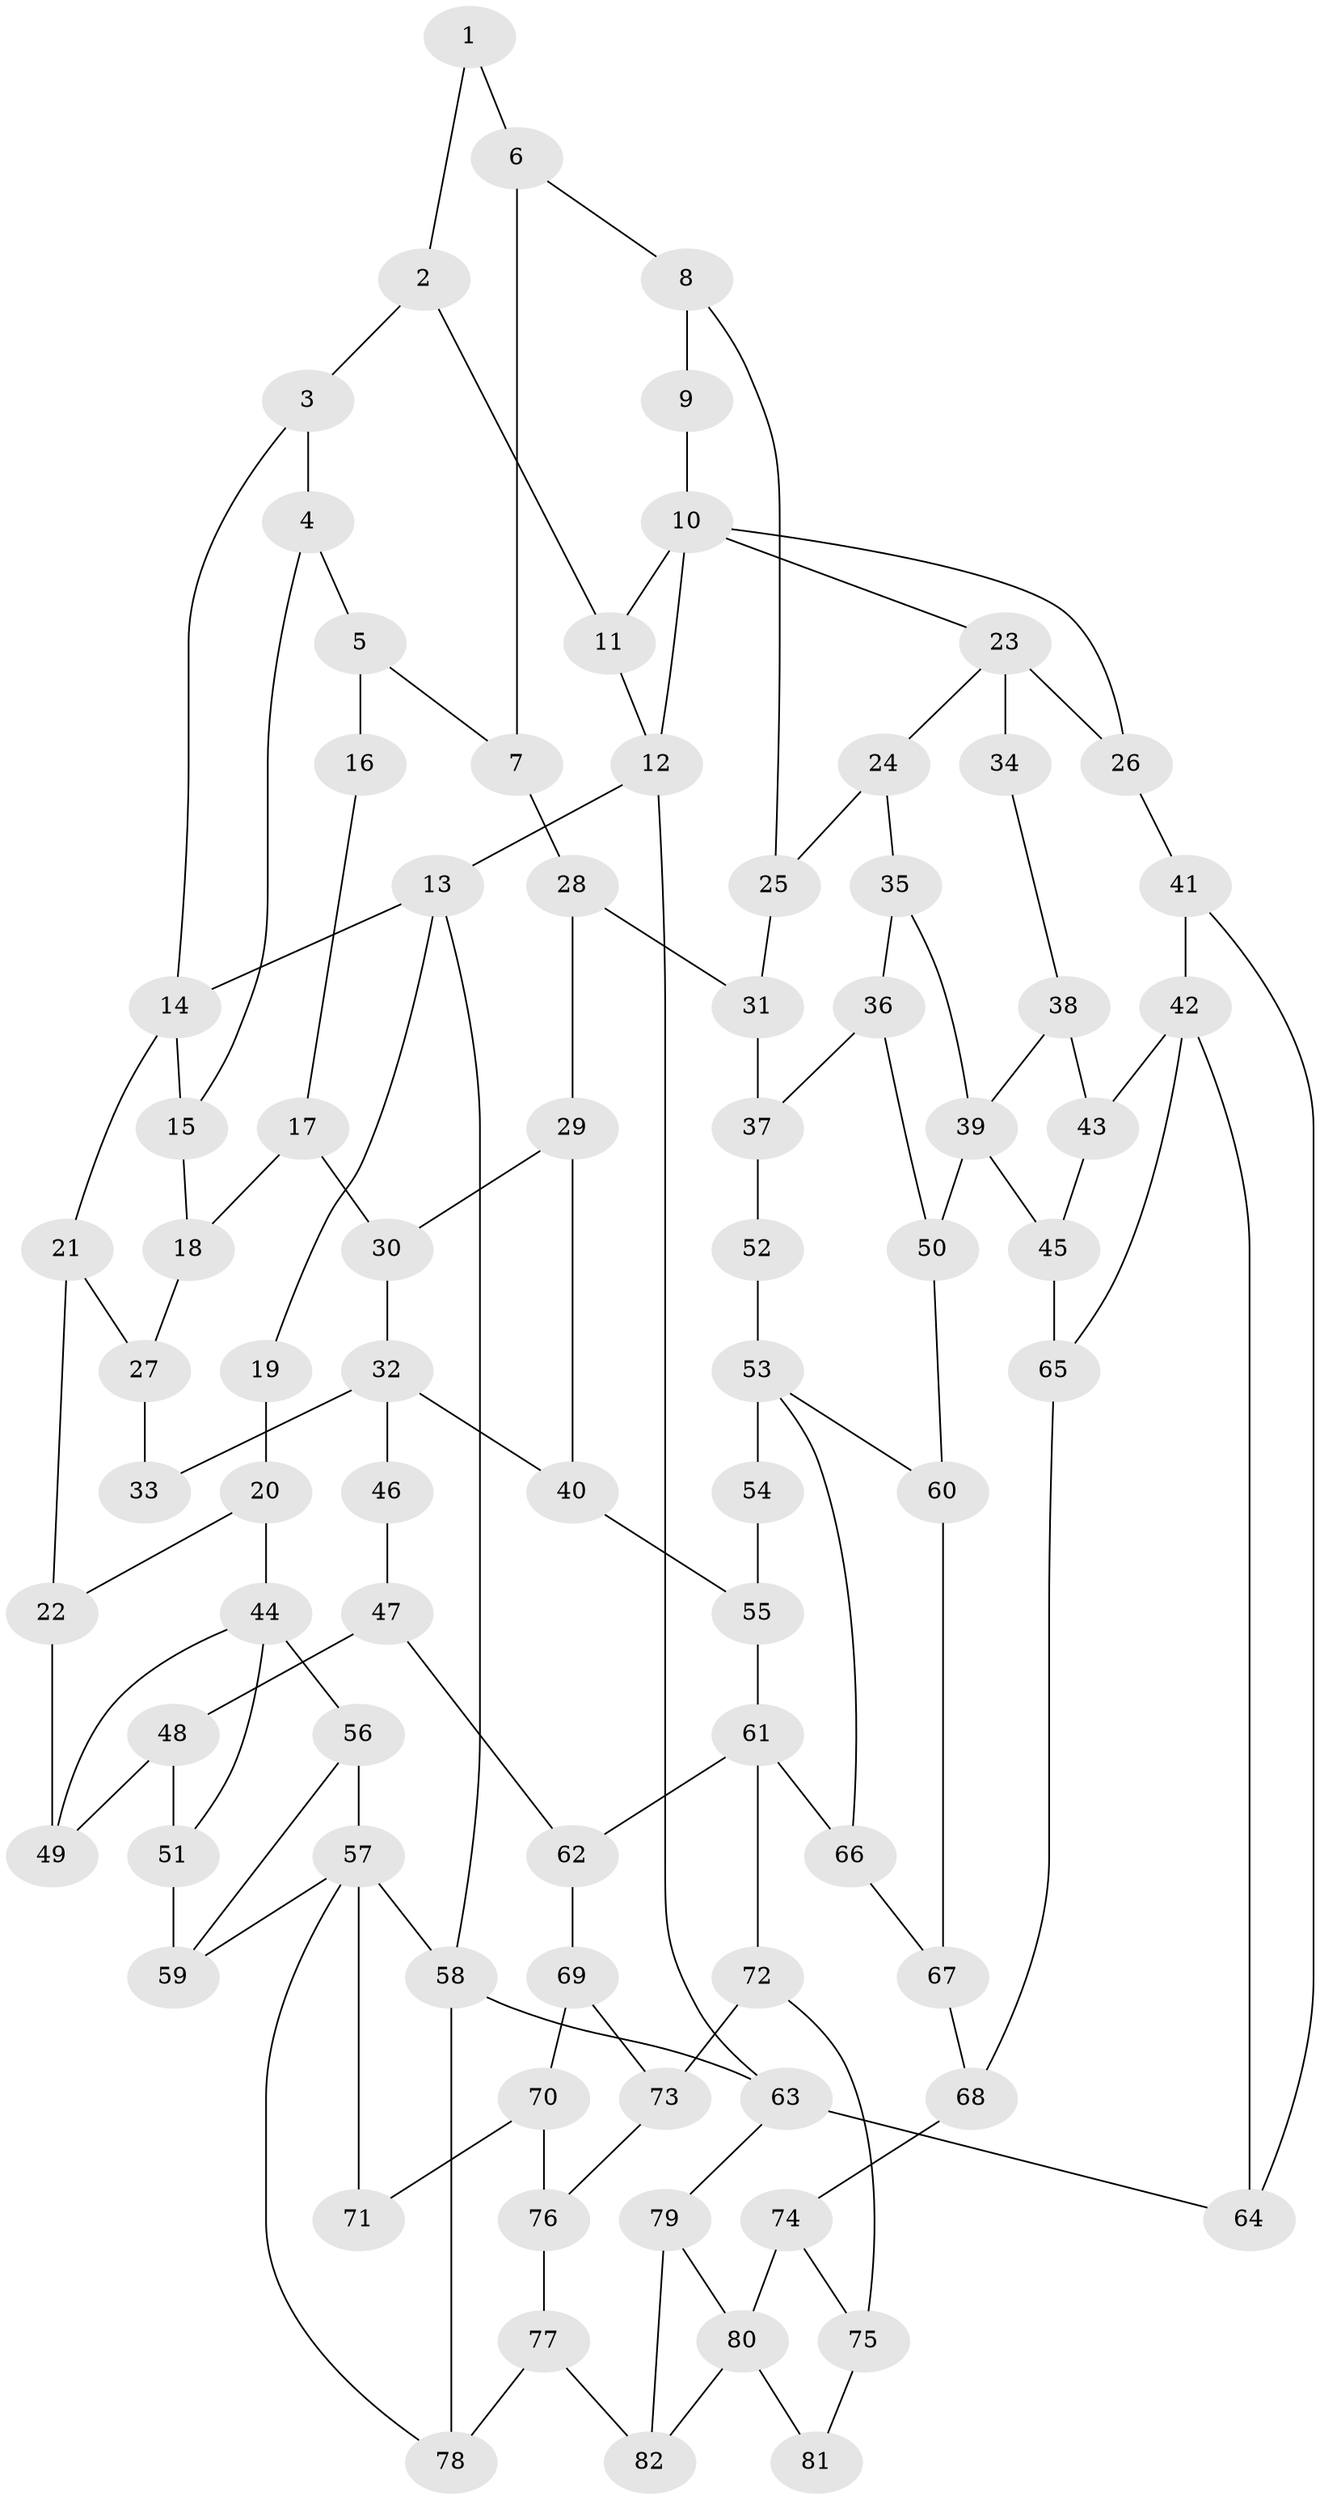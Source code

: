 // original degree distribution, {3: 0.0603448275862069, 4: 0.19827586206896552, 5: 0.47413793103448276, 6: 0.2672413793103448}
// Generated by graph-tools (version 1.1) at 2025/54/03/04/25 22:54:32]
// undirected, 82 vertices, 126 edges
graph export_dot {
  node [color=gray90,style=filled];
  1;
  2;
  3;
  4;
  5;
  6;
  7;
  8;
  9;
  10;
  11;
  12;
  13;
  14;
  15;
  16;
  17;
  18;
  19;
  20;
  21;
  22;
  23;
  24;
  25;
  26;
  27;
  28;
  29;
  30;
  31;
  32;
  33;
  34;
  35;
  36;
  37;
  38;
  39;
  40;
  41;
  42;
  43;
  44;
  45;
  46;
  47;
  48;
  49;
  50;
  51;
  52;
  53;
  54;
  55;
  56;
  57;
  58;
  59;
  60;
  61;
  62;
  63;
  64;
  65;
  66;
  67;
  68;
  69;
  70;
  71;
  72;
  73;
  74;
  75;
  76;
  77;
  78;
  79;
  80;
  81;
  82;
  1 -- 2 [weight=1.0];
  1 -- 6 [weight=1.0];
  2 -- 3 [weight=1.0];
  2 -- 11 [weight=1.0];
  3 -- 4 [weight=1.0];
  3 -- 14 [weight=1.0];
  4 -- 5 [weight=1.0];
  4 -- 15 [weight=1.0];
  5 -- 7 [weight=1.0];
  5 -- 16 [weight=2.0];
  6 -- 7 [weight=1.0];
  6 -- 8 [weight=1.0];
  7 -- 28 [weight=1.0];
  8 -- 9 [weight=1.0];
  8 -- 25 [weight=1.0];
  9 -- 10 [weight=2.0];
  10 -- 11 [weight=1.0];
  10 -- 12 [weight=1.0];
  10 -- 23 [weight=1.0];
  10 -- 26 [weight=1.0];
  11 -- 12 [weight=1.0];
  12 -- 13 [weight=1.0];
  12 -- 63 [weight=1.0];
  13 -- 14 [weight=1.0];
  13 -- 19 [weight=1.0];
  13 -- 58 [weight=1.0];
  14 -- 15 [weight=1.0];
  14 -- 21 [weight=1.0];
  15 -- 18 [weight=1.0];
  16 -- 17 [weight=1.0];
  17 -- 18 [weight=1.0];
  17 -- 30 [weight=1.0];
  18 -- 27 [weight=1.0];
  19 -- 20 [weight=2.0];
  20 -- 22 [weight=1.0];
  20 -- 44 [weight=2.0];
  21 -- 22 [weight=1.0];
  21 -- 27 [weight=1.0];
  22 -- 49 [weight=1.0];
  23 -- 24 [weight=1.0];
  23 -- 26 [weight=1.0];
  23 -- 34 [weight=2.0];
  24 -- 25 [weight=1.0];
  24 -- 35 [weight=1.0];
  25 -- 31 [weight=1.0];
  26 -- 41 [weight=1.0];
  27 -- 33 [weight=1.0];
  28 -- 29 [weight=1.0];
  28 -- 31 [weight=1.0];
  29 -- 30 [weight=1.0];
  29 -- 40 [weight=1.0];
  30 -- 32 [weight=1.0];
  31 -- 37 [weight=1.0];
  32 -- 33 [weight=2.0];
  32 -- 40 [weight=1.0];
  32 -- 46 [weight=2.0];
  34 -- 38 [weight=1.0];
  35 -- 36 [weight=1.0];
  35 -- 39 [weight=1.0];
  36 -- 37 [weight=1.0];
  36 -- 50 [weight=1.0];
  37 -- 52 [weight=1.0];
  38 -- 39 [weight=1.0];
  38 -- 43 [weight=1.0];
  39 -- 45 [weight=2.0];
  39 -- 50 [weight=1.0];
  40 -- 55 [weight=1.0];
  41 -- 42 [weight=1.0];
  41 -- 64 [weight=1.0];
  42 -- 43 [weight=1.0];
  42 -- 64 [weight=1.0];
  42 -- 65 [weight=1.0];
  43 -- 45 [weight=1.0];
  44 -- 49 [weight=1.0];
  44 -- 51 [weight=1.0];
  44 -- 56 [weight=1.0];
  45 -- 65 [weight=1.0];
  46 -- 47 [weight=1.0];
  47 -- 48 [weight=1.0];
  47 -- 62 [weight=1.0];
  48 -- 49 [weight=1.0];
  48 -- 51 [weight=1.0];
  50 -- 60 [weight=1.0];
  51 -- 59 [weight=1.0];
  52 -- 53 [weight=2.0];
  53 -- 54 [weight=2.0];
  53 -- 60 [weight=1.0];
  53 -- 66 [weight=1.0];
  54 -- 55 [weight=1.0];
  55 -- 61 [weight=1.0];
  56 -- 57 [weight=1.0];
  56 -- 59 [weight=1.0];
  57 -- 58 [weight=1.0];
  57 -- 59 [weight=1.0];
  57 -- 71 [weight=2.0];
  57 -- 78 [weight=1.0];
  58 -- 63 [weight=1.0];
  58 -- 78 [weight=1.0];
  60 -- 67 [weight=1.0];
  61 -- 62 [weight=1.0];
  61 -- 66 [weight=1.0];
  61 -- 72 [weight=1.0];
  62 -- 69 [weight=1.0];
  63 -- 64 [weight=1.0];
  63 -- 79 [weight=1.0];
  65 -- 68 [weight=1.0];
  66 -- 67 [weight=1.0];
  67 -- 68 [weight=1.0];
  68 -- 74 [weight=1.0];
  69 -- 70 [weight=1.0];
  69 -- 73 [weight=1.0];
  70 -- 71 [weight=1.0];
  70 -- 76 [weight=1.0];
  72 -- 73 [weight=1.0];
  72 -- 75 [weight=1.0];
  73 -- 76 [weight=1.0];
  74 -- 75 [weight=1.0];
  74 -- 80 [weight=1.0];
  75 -- 81 [weight=1.0];
  76 -- 77 [weight=1.0];
  77 -- 78 [weight=1.0];
  77 -- 82 [weight=1.0];
  79 -- 80 [weight=1.0];
  79 -- 82 [weight=1.0];
  80 -- 81 [weight=1.0];
  80 -- 82 [weight=1.0];
}
